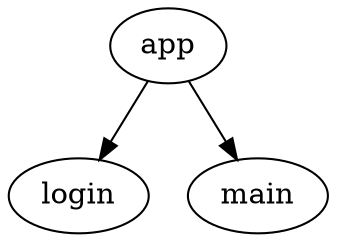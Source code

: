 digraph App {
  package = "ru.kode.way.sample.compose.app.routing"

  app [type=flow]
  login [type=schema, resultType = "ru.kode.way.sample.compose.login.routing.LoginFlowResult"]
  main [type=schema, resultType = "ru.kode.way.sample.compose.main.routing.MainFlowResult"]

  app -> login
  app -> main
}
